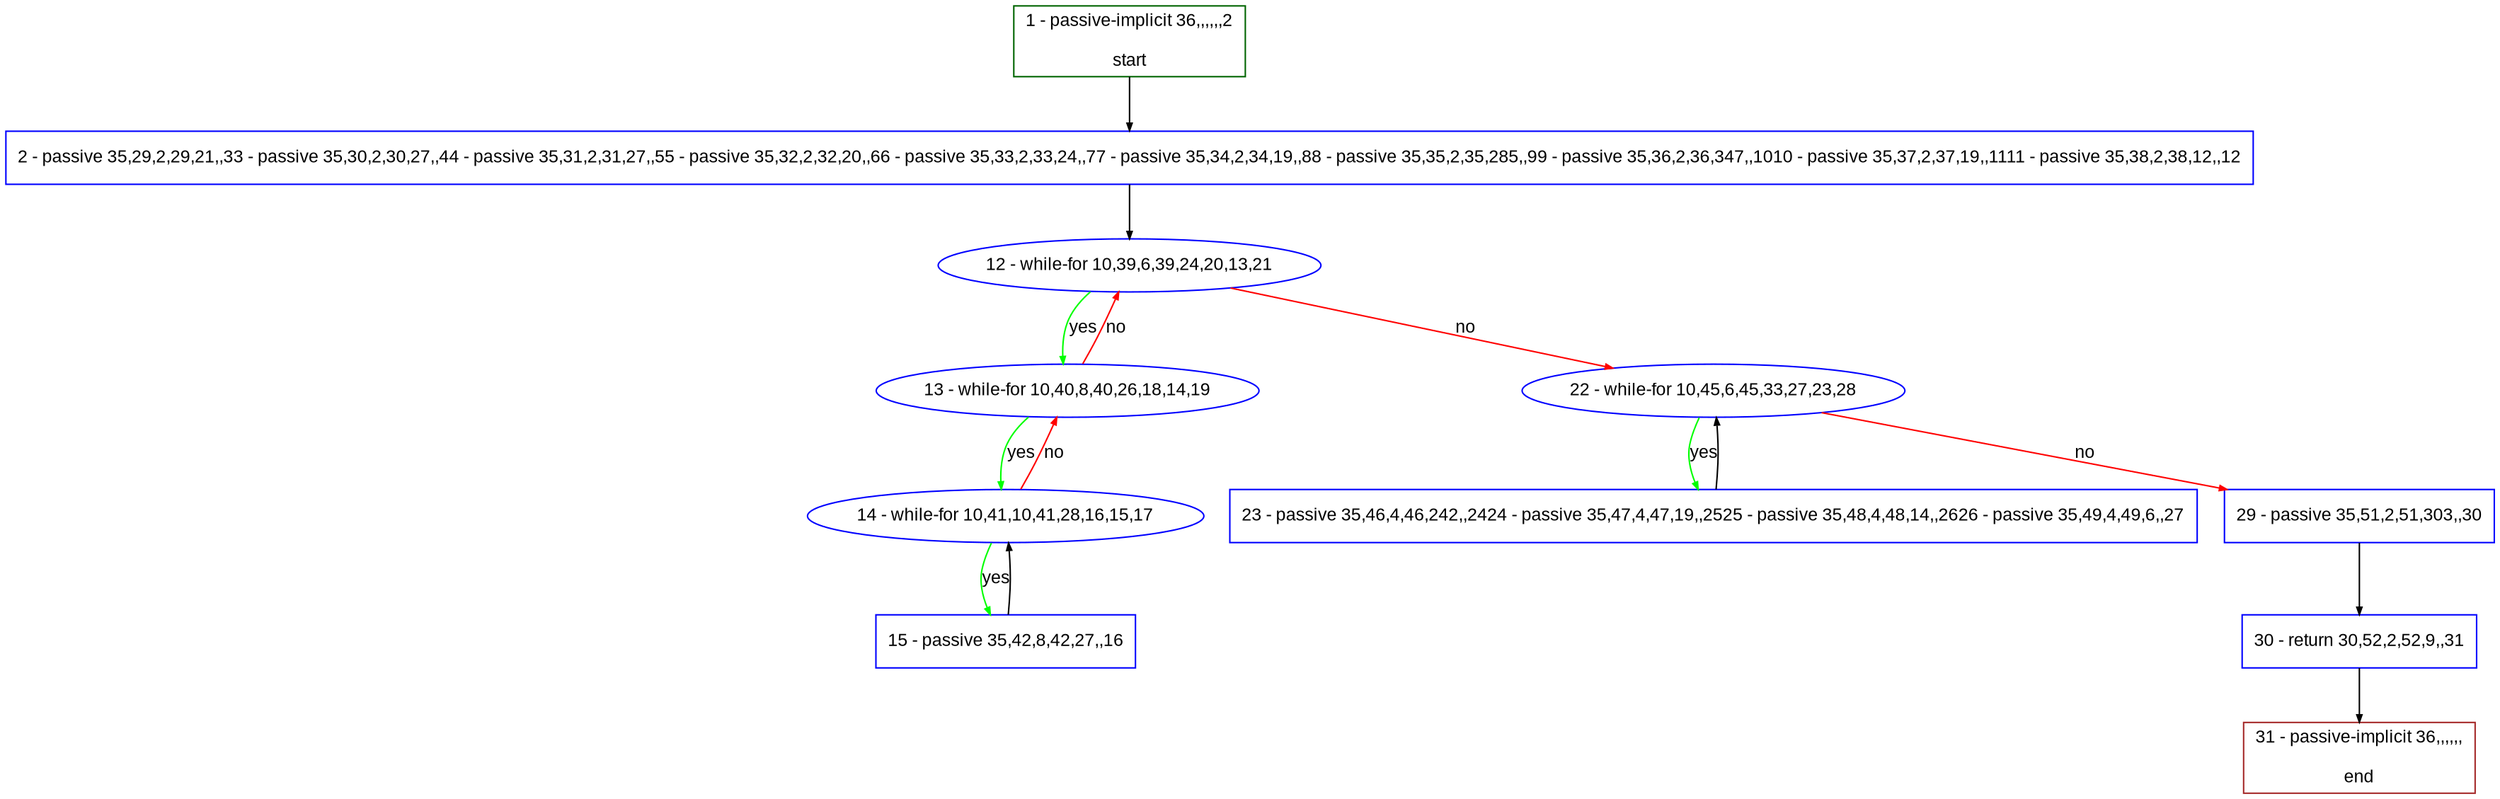 digraph "" {
  graph [pack="true", label="", fontsize="12", packmode="clust", fontname="Arial", fillcolor="#FFFFCC", bgcolor="white", style="rounded,filled", compound="true"];
  node [node_initialized="no", label="", color="grey", fontsize="12", fillcolor="white", fontname="Arial", style="filled", shape="rectangle", compound="true", fixedsize="false"];
  edge [fontcolor="black", arrowhead="normal", arrowtail="none", arrowsize="0.5", ltail="", label="", color="black", fontsize="12", lhead="", fontname="Arial", dir="forward", compound="true"];
  __N1 [label="2 - passive 35,29,2,29,21,,33 - passive 35,30,2,30,27,,44 - passive 35,31,2,31,27,,55 - passive 35,32,2,32,20,,66 - passive 35,33,2,33,24,,77 - passive 35,34,2,34,19,,88 - passive 35,35,2,35,285,,99 - passive 35,36,2,36,347,,1010 - passive 35,37,2,37,19,,1111 - passive 35,38,2,38,12,,12", color="#0000ff", fillcolor="#ffffff", style="filled", shape="box"];
  __N2 [label="1 - passive-implicit 36,,,,,,2\n\nstart", color="#006400", fillcolor="#ffffff", style="filled", shape="box"];
  __N3 [label="12 - while-for 10,39,6,39,24,20,13,21", color="#0000ff", fillcolor="#ffffff", style="filled", shape="oval"];
  __N4 [label="13 - while-for 10,40,8,40,26,18,14,19", color="#0000ff", fillcolor="#ffffff", style="filled", shape="oval"];
  __N5 [label="22 - while-for 10,45,6,45,33,27,23,28", color="#0000ff", fillcolor="#ffffff", style="filled", shape="oval"];
  __N6 [label="14 - while-for 10,41,10,41,28,16,15,17", color="#0000ff", fillcolor="#ffffff", style="filled", shape="oval"];
  __N7 [label="15 - passive 35,42,8,42,27,,16", color="#0000ff", fillcolor="#ffffff", style="filled", shape="box"];
  __N8 [label="23 - passive 35,46,4,46,242,,2424 - passive 35,47,4,47,19,,2525 - passive 35,48,4,48,14,,2626 - passive 35,49,4,49,6,,27", color="#0000ff", fillcolor="#ffffff", style="filled", shape="box"];
  __N9 [label="29 - passive 35,51,2,51,303,,30", color="#0000ff", fillcolor="#ffffff", style="filled", shape="box"];
  __N10 [label="30 - return 30,52,2,52,9,,31", color="#0000ff", fillcolor="#ffffff", style="filled", shape="box"];
  __N11 [label="31 - passive-implicit 36,,,,,,\n\nend", color="#a52a2a", fillcolor="#ffffff", style="filled", shape="box"];
  __N2 -> __N1 [arrowhead="normal", arrowtail="none", color="#000000", label="", dir="forward"];
  __N1 -> __N3 [arrowhead="normal", arrowtail="none", color="#000000", label="", dir="forward"];
  __N3 -> __N4 [arrowhead="normal", arrowtail="none", color="#00ff00", label="yes", dir="forward"];
  __N4 -> __N3 [arrowhead="normal", arrowtail="none", color="#ff0000", label="no", dir="forward"];
  __N3 -> __N5 [arrowhead="normal", arrowtail="none", color="#ff0000", label="no", dir="forward"];
  __N4 -> __N6 [arrowhead="normal", arrowtail="none", color="#00ff00", label="yes", dir="forward"];
  __N6 -> __N4 [arrowhead="normal", arrowtail="none", color="#ff0000", label="no", dir="forward"];
  __N6 -> __N7 [arrowhead="normal", arrowtail="none", color="#00ff00", label="yes", dir="forward"];
  __N7 -> __N6 [arrowhead="normal", arrowtail="none", color="#000000", label="", dir="forward"];
  __N5 -> __N8 [arrowhead="normal", arrowtail="none", color="#00ff00", label="yes", dir="forward"];
  __N8 -> __N5 [arrowhead="normal", arrowtail="none", color="#000000", label="", dir="forward"];
  __N5 -> __N9 [arrowhead="normal", arrowtail="none", color="#ff0000", label="no", dir="forward"];
  __N9 -> __N10 [arrowhead="normal", arrowtail="none", color="#000000", label="", dir="forward"];
  __N10 -> __N11 [arrowhead="normal", arrowtail="none", color="#000000", label="", dir="forward"];
}
